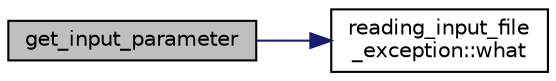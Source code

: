 digraph "get_input_parameter"
{
 // LATEX_PDF_SIZE
  edge [fontname="Helvetica",fontsize="10",labelfontname="Helvetica",labelfontsize="10"];
  node [fontname="Helvetica",fontsize="10",shape=record];
  rankdir="LR";
  Node1 [label="get_input_parameter",height=0.2,width=0.4,color="black", fillcolor="grey75", style="filled", fontcolor="black",tooltip="Load selected data from a JSON object. get_input_parameter loads data from parameters section of the ..."];
  Node1 -> Node2 [color="midnightblue",fontsize="10",style="solid",fontname="Helvetica"];
  Node2 [label="reading_input_file\l_exception::what",height=0.2,width=0.4,color="black", fillcolor="white", style="filled",URL="$structreading__input__file__exception.html#a70518905d36686ddeeb2eb3b2682f016",tooltip=" "];
}
